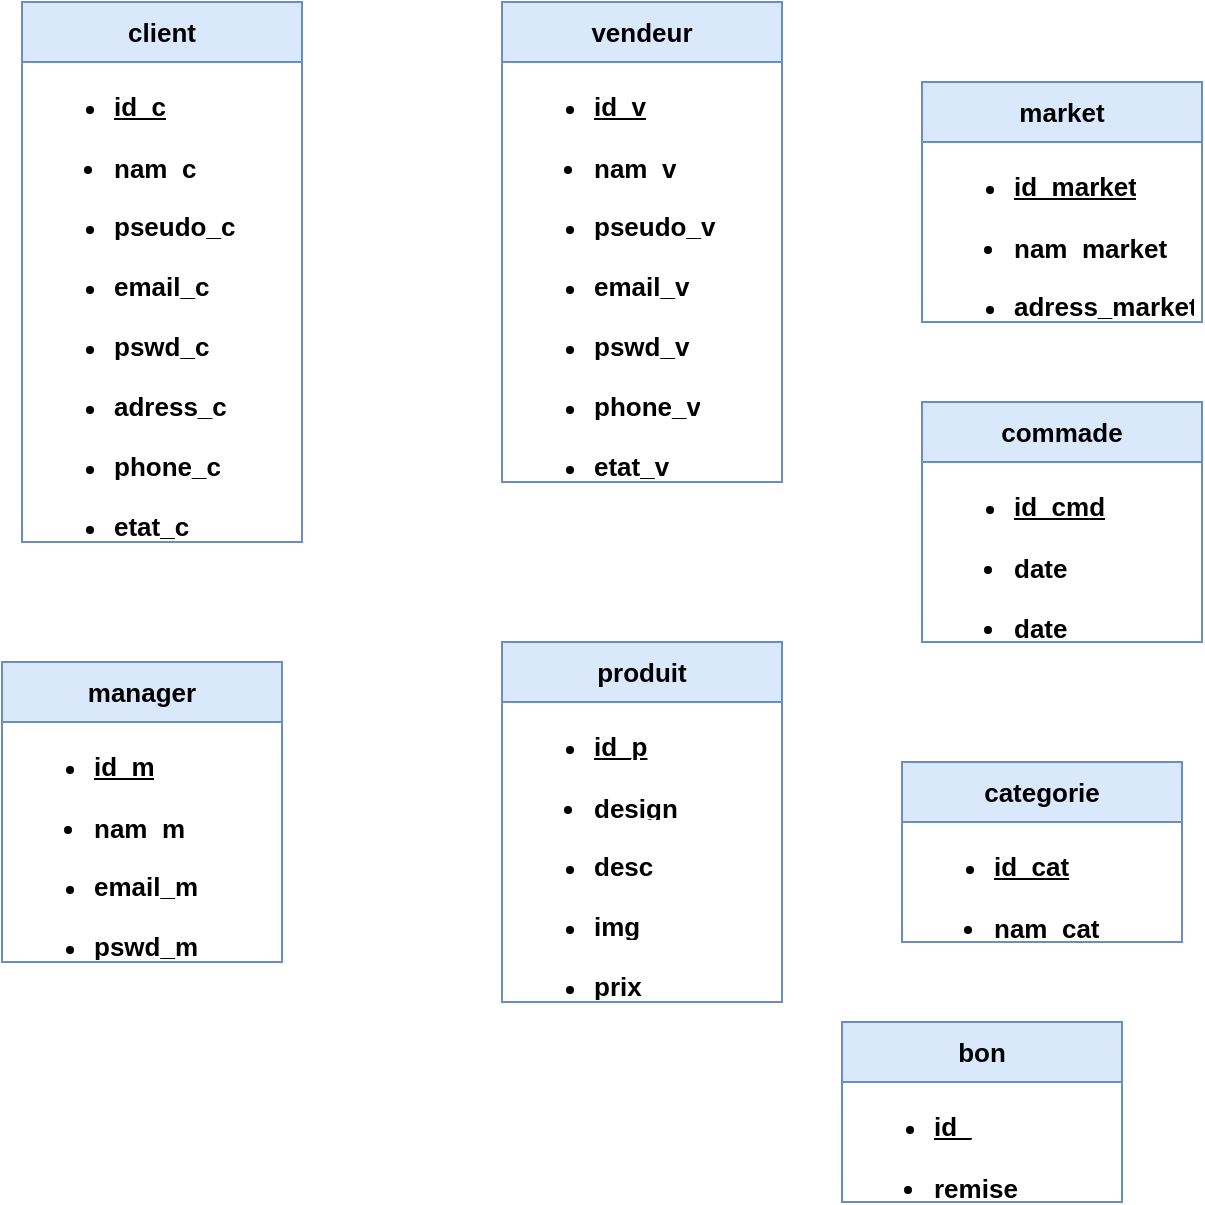 <mxfile version="21.3.5" type="github">
  <diagram id="C5RBs43oDa-KdzZeNtuy" name="Page-1">
    <mxGraphModel dx="713" dy="457" grid="1" gridSize="10" guides="1" tooltips="1" connect="1" arrows="1" fold="1" page="1" pageScale="1" pageWidth="827" pageHeight="1169" math="0" shadow="0">
      <root>
        <mxCell id="WIyWlLk6GJQsqaUBKTNV-0" />
        <mxCell id="WIyWlLk6GJQsqaUBKTNV-1" parent="WIyWlLk6GJQsqaUBKTNV-0" />
        <mxCell id="XC7p-aU6KHC_UyQ6iCTs-0" value="&lt;span style=&quot;font-size: 13px;&quot;&gt;&lt;font style=&quot;font-size: 13px;&quot;&gt;client&lt;/font&gt;&lt;/span&gt;" style="swimlane;fontStyle=1;childLayout=stackLayout;horizontal=1;startSize=30;horizontalStack=0;resizeParent=1;resizeParentMax=0;resizeLast=0;collapsible=1;marginBottom=0;whiteSpace=wrap;html=1;fillColor=#dae8fc;strokeColor=#6c8ebf;fontSize=13;" vertex="1" parent="WIyWlLk6GJQsqaUBKTNV-1">
          <mxGeometry x="50" y="150" width="140" height="270" as="geometry" />
        </mxCell>
        <mxCell id="XC7p-aU6KHC_UyQ6iCTs-1" value="&lt;ul&gt;&lt;li&gt;&lt;span style=&quot;font-size: 13px;&quot;&gt;&lt;b&gt;&lt;u&gt;id_c&lt;/u&gt;&lt;/b&gt;&lt;/span&gt;&lt;/li&gt;&lt;/ul&gt;" style="text;strokeColor=none;fillColor=none;align=left;verticalAlign=middle;spacingLeft=4;spacingRight=4;overflow=hidden;points=[[0,0.5],[1,0.5]];portConstraint=eastwest;rotatable=0;whiteSpace=wrap;html=1;" vertex="1" parent="XC7p-aU6KHC_UyQ6iCTs-0">
          <mxGeometry y="30" width="140" height="30" as="geometry" />
        </mxCell>
        <mxCell id="XC7p-aU6KHC_UyQ6iCTs-2" value="&lt;ul&gt;&lt;li&gt;nam_c&lt;/li&gt;&lt;/ul&gt;" style="text;strokeColor=none;fillColor=none;align=left;verticalAlign=middle;spacingLeft=4;spacingRight=4;overflow=hidden;points=[[0,0.5],[1,0.5]];portConstraint=eastwest;rotatable=0;whiteSpace=wrap;html=1;fontStyle=1;fontSize=13;" vertex="1" parent="XC7p-aU6KHC_UyQ6iCTs-0">
          <mxGeometry y="60" width="140" height="30" as="geometry" />
        </mxCell>
        <mxCell id="XC7p-aU6KHC_UyQ6iCTs-3" value="&lt;ul&gt;&lt;li&gt;&lt;b&gt;&lt;font style=&quot;font-size: 13px;&quot;&gt;pseudo_c&lt;/font&gt;&lt;/b&gt;&lt;/li&gt;&lt;/ul&gt;" style="text;strokeColor=none;fillColor=none;align=left;verticalAlign=middle;spacingLeft=4;spacingRight=4;overflow=hidden;points=[[0,0.5],[1,0.5]];portConstraint=eastwest;rotatable=0;whiteSpace=wrap;html=1;" vertex="1" parent="XC7p-aU6KHC_UyQ6iCTs-0">
          <mxGeometry y="90" width="140" height="30" as="geometry" />
        </mxCell>
        <mxCell id="XC7p-aU6KHC_UyQ6iCTs-4" value="&lt;ul&gt;&lt;li&gt;&lt;b&gt;&lt;font style=&quot;font-size: 13px;&quot;&gt;email_c&lt;/font&gt;&lt;/b&gt;&lt;/li&gt;&lt;/ul&gt;" style="text;strokeColor=none;fillColor=none;align=left;verticalAlign=middle;spacingLeft=4;spacingRight=4;overflow=hidden;points=[[0,0.5],[1,0.5]];portConstraint=eastwest;rotatable=0;whiteSpace=wrap;html=1;" vertex="1" parent="XC7p-aU6KHC_UyQ6iCTs-0">
          <mxGeometry y="120" width="140" height="30" as="geometry" />
        </mxCell>
        <mxCell id="XC7p-aU6KHC_UyQ6iCTs-5" value="&lt;ul&gt;&lt;li&gt;&lt;b&gt;&lt;font style=&quot;font-size: 13px;&quot;&gt;pswd_c&lt;/font&gt;&lt;/b&gt;&lt;/li&gt;&lt;/ul&gt;" style="text;strokeColor=none;fillColor=none;align=left;verticalAlign=middle;spacingLeft=4;spacingRight=4;overflow=hidden;points=[[0,0.5],[1,0.5]];portConstraint=eastwest;rotatable=0;whiteSpace=wrap;html=1;" vertex="1" parent="XC7p-aU6KHC_UyQ6iCTs-0">
          <mxGeometry y="150" width="140" height="30" as="geometry" />
        </mxCell>
        <mxCell id="XC7p-aU6KHC_UyQ6iCTs-6" value="&lt;ul&gt;&lt;li&gt;&lt;b&gt;&lt;font style=&quot;font-size: 13px;&quot;&gt;adress_c&lt;/font&gt;&lt;/b&gt;&lt;/li&gt;&lt;/ul&gt;" style="text;strokeColor=none;fillColor=none;align=left;verticalAlign=middle;spacingLeft=4;spacingRight=4;overflow=hidden;points=[[0,0.5],[1,0.5]];portConstraint=eastwest;rotatable=0;whiteSpace=wrap;html=1;" vertex="1" parent="XC7p-aU6KHC_UyQ6iCTs-0">
          <mxGeometry y="180" width="140" height="30" as="geometry" />
        </mxCell>
        <mxCell id="XC7p-aU6KHC_UyQ6iCTs-7" value="&lt;ul&gt;&lt;li&gt;&lt;span style=&quot;font-size: 13px;&quot;&gt;&lt;b&gt;phone_c&lt;/b&gt;&lt;/span&gt;&lt;/li&gt;&lt;/ul&gt;" style="text;strokeColor=none;fillColor=none;align=left;verticalAlign=middle;spacingLeft=4;spacingRight=4;overflow=hidden;points=[[0,0.5],[1,0.5]];portConstraint=eastwest;rotatable=0;whiteSpace=wrap;html=1;" vertex="1" parent="XC7p-aU6KHC_UyQ6iCTs-0">
          <mxGeometry y="210" width="140" height="30" as="geometry" />
        </mxCell>
        <mxCell id="XC7p-aU6KHC_UyQ6iCTs-8" value="&lt;ul&gt;&lt;li&gt;&lt;span style=&quot;font-size: 13px;&quot;&gt;&lt;b&gt;etat_c&lt;/b&gt;&lt;/span&gt;&lt;/li&gt;&lt;/ul&gt;" style="text;strokeColor=none;fillColor=none;align=left;verticalAlign=middle;spacingLeft=4;spacingRight=4;overflow=hidden;points=[[0,0.5],[1,0.5]];portConstraint=eastwest;rotatable=0;whiteSpace=wrap;html=1;" vertex="1" parent="XC7p-aU6KHC_UyQ6iCTs-0">
          <mxGeometry y="240" width="140" height="30" as="geometry" />
        </mxCell>
        <mxCell id="XC7p-aU6KHC_UyQ6iCTs-9" value="&lt;span style=&quot;font-size: 13px;&quot;&gt;&lt;font style=&quot;font-size: 13px;&quot;&gt;vendeur&lt;/font&gt;&lt;/span&gt;" style="swimlane;fontStyle=1;childLayout=stackLayout;horizontal=1;startSize=30;horizontalStack=0;resizeParent=1;resizeParentMax=0;resizeLast=0;collapsible=1;marginBottom=0;whiteSpace=wrap;html=1;fillColor=#dae8fc;strokeColor=#6c8ebf;fontSize=13;" vertex="1" parent="WIyWlLk6GJQsqaUBKTNV-1">
          <mxGeometry x="290" y="150" width="140" height="240" as="geometry" />
        </mxCell>
        <mxCell id="XC7p-aU6KHC_UyQ6iCTs-10" value="&lt;ul&gt;&lt;li&gt;&lt;span style=&quot;font-size: 13px;&quot;&gt;&lt;b&gt;&lt;u&gt;id_v&lt;/u&gt;&lt;/b&gt;&lt;/span&gt;&lt;/li&gt;&lt;/ul&gt;" style="text;strokeColor=none;fillColor=none;align=left;verticalAlign=middle;spacingLeft=4;spacingRight=4;overflow=hidden;points=[[0,0.5],[1,0.5]];portConstraint=eastwest;rotatable=0;whiteSpace=wrap;html=1;" vertex="1" parent="XC7p-aU6KHC_UyQ6iCTs-9">
          <mxGeometry y="30" width="140" height="30" as="geometry" />
        </mxCell>
        <mxCell id="XC7p-aU6KHC_UyQ6iCTs-11" value="&lt;ul&gt;&lt;li&gt;nam_v&lt;/li&gt;&lt;/ul&gt;" style="text;strokeColor=none;fillColor=none;align=left;verticalAlign=middle;spacingLeft=4;spacingRight=4;overflow=hidden;points=[[0,0.5],[1,0.5]];portConstraint=eastwest;rotatable=0;whiteSpace=wrap;html=1;fontStyle=1;fontSize=13;" vertex="1" parent="XC7p-aU6KHC_UyQ6iCTs-9">
          <mxGeometry y="60" width="140" height="30" as="geometry" />
        </mxCell>
        <mxCell id="XC7p-aU6KHC_UyQ6iCTs-12" value="&lt;ul&gt;&lt;li&gt;&lt;b&gt;&lt;font style=&quot;font-size: 13px;&quot;&gt;pseudo_v&lt;/font&gt;&lt;/b&gt;&lt;/li&gt;&lt;/ul&gt;" style="text;strokeColor=none;fillColor=none;align=left;verticalAlign=middle;spacingLeft=4;spacingRight=4;overflow=hidden;points=[[0,0.5],[1,0.5]];portConstraint=eastwest;rotatable=0;whiteSpace=wrap;html=1;" vertex="1" parent="XC7p-aU6KHC_UyQ6iCTs-9">
          <mxGeometry y="90" width="140" height="30" as="geometry" />
        </mxCell>
        <mxCell id="XC7p-aU6KHC_UyQ6iCTs-13" value="&lt;ul&gt;&lt;li&gt;&lt;b&gt;&lt;font style=&quot;font-size: 13px;&quot;&gt;email_v&lt;/font&gt;&lt;/b&gt;&lt;/li&gt;&lt;/ul&gt;" style="text;strokeColor=none;fillColor=none;align=left;verticalAlign=middle;spacingLeft=4;spacingRight=4;overflow=hidden;points=[[0,0.5],[1,0.5]];portConstraint=eastwest;rotatable=0;whiteSpace=wrap;html=1;" vertex="1" parent="XC7p-aU6KHC_UyQ6iCTs-9">
          <mxGeometry y="120" width="140" height="30" as="geometry" />
        </mxCell>
        <mxCell id="XC7p-aU6KHC_UyQ6iCTs-14" value="&lt;ul&gt;&lt;li&gt;&lt;b&gt;&lt;font style=&quot;font-size: 13px;&quot;&gt;pswd_v&lt;/font&gt;&lt;/b&gt;&lt;/li&gt;&lt;/ul&gt;" style="text;strokeColor=none;fillColor=none;align=left;verticalAlign=middle;spacingLeft=4;spacingRight=4;overflow=hidden;points=[[0,0.5],[1,0.5]];portConstraint=eastwest;rotatable=0;whiteSpace=wrap;html=1;" vertex="1" parent="XC7p-aU6KHC_UyQ6iCTs-9">
          <mxGeometry y="150" width="140" height="30" as="geometry" />
        </mxCell>
        <mxCell id="XC7p-aU6KHC_UyQ6iCTs-15" value="&lt;ul&gt;&lt;li&gt;&lt;span style=&quot;font-size: 13px;&quot;&gt;&lt;b&gt;phone_v&lt;/b&gt;&lt;/span&gt;&lt;/li&gt;&lt;/ul&gt;" style="text;strokeColor=none;fillColor=none;align=left;verticalAlign=middle;spacingLeft=4;spacingRight=4;overflow=hidden;points=[[0,0.5],[1,0.5]];portConstraint=eastwest;rotatable=0;whiteSpace=wrap;html=1;" vertex="1" parent="XC7p-aU6KHC_UyQ6iCTs-9">
          <mxGeometry y="180" width="140" height="30" as="geometry" />
        </mxCell>
        <mxCell id="XC7p-aU6KHC_UyQ6iCTs-16" value="&lt;ul&gt;&lt;li&gt;&lt;span style=&quot;font-size: 13px;&quot;&gt;&lt;b&gt;etat_v&lt;/b&gt;&lt;/span&gt;&lt;/li&gt;&lt;/ul&gt;" style="text;strokeColor=none;fillColor=none;align=left;verticalAlign=middle;spacingLeft=4;spacingRight=4;overflow=hidden;points=[[0,0.5],[1,0.5]];portConstraint=eastwest;rotatable=0;whiteSpace=wrap;html=1;" vertex="1" parent="XC7p-aU6KHC_UyQ6iCTs-9">
          <mxGeometry y="210" width="140" height="30" as="geometry" />
        </mxCell>
        <mxCell id="XC7p-aU6KHC_UyQ6iCTs-17" value="&lt;span style=&quot;font-size: 13px;&quot;&gt;&lt;font style=&quot;font-size: 13px;&quot;&gt;manager&lt;/font&gt;&lt;/span&gt;" style="swimlane;fontStyle=1;childLayout=stackLayout;horizontal=1;startSize=30;horizontalStack=0;resizeParent=1;resizeParentMax=0;resizeLast=0;collapsible=1;marginBottom=0;whiteSpace=wrap;html=1;fillColor=#dae8fc;strokeColor=#6c8ebf;fontSize=13;" vertex="1" parent="WIyWlLk6GJQsqaUBKTNV-1">
          <mxGeometry x="40" y="480" width="140" height="150" as="geometry" />
        </mxCell>
        <mxCell id="XC7p-aU6KHC_UyQ6iCTs-18" value="&lt;ul&gt;&lt;li&gt;&lt;span style=&quot;font-size: 13px;&quot;&gt;&lt;b&gt;&lt;u&gt;id_m&lt;/u&gt;&lt;/b&gt;&lt;/span&gt;&lt;/li&gt;&lt;/ul&gt;" style="text;strokeColor=none;fillColor=none;align=left;verticalAlign=middle;spacingLeft=4;spacingRight=4;overflow=hidden;points=[[0,0.5],[1,0.5]];portConstraint=eastwest;rotatable=0;whiteSpace=wrap;html=1;" vertex="1" parent="XC7p-aU6KHC_UyQ6iCTs-17">
          <mxGeometry y="30" width="140" height="30" as="geometry" />
        </mxCell>
        <mxCell id="XC7p-aU6KHC_UyQ6iCTs-19" value="&lt;ul&gt;&lt;li&gt;nam_m&lt;/li&gt;&lt;/ul&gt;" style="text;strokeColor=none;fillColor=none;align=left;verticalAlign=middle;spacingLeft=4;spacingRight=4;overflow=hidden;points=[[0,0.5],[1,0.5]];portConstraint=eastwest;rotatable=0;whiteSpace=wrap;html=1;fontStyle=1;fontSize=13;" vertex="1" parent="XC7p-aU6KHC_UyQ6iCTs-17">
          <mxGeometry y="60" width="140" height="30" as="geometry" />
        </mxCell>
        <mxCell id="XC7p-aU6KHC_UyQ6iCTs-20" value="&lt;ul&gt;&lt;li&gt;&lt;b&gt;&lt;font style=&quot;font-size: 13px;&quot;&gt;email_m&lt;/font&gt;&lt;/b&gt;&lt;/li&gt;&lt;/ul&gt;" style="text;strokeColor=none;fillColor=none;align=left;verticalAlign=middle;spacingLeft=4;spacingRight=4;overflow=hidden;points=[[0,0.5],[1,0.5]];portConstraint=eastwest;rotatable=0;whiteSpace=wrap;html=1;" vertex="1" parent="XC7p-aU6KHC_UyQ6iCTs-17">
          <mxGeometry y="90" width="140" height="30" as="geometry" />
        </mxCell>
        <mxCell id="XC7p-aU6KHC_UyQ6iCTs-21" value="&lt;ul&gt;&lt;li&gt;&lt;b&gt;&lt;font style=&quot;font-size: 13px;&quot;&gt;pswd_m&lt;/font&gt;&lt;/b&gt;&lt;/li&gt;&lt;/ul&gt;" style="text;strokeColor=none;fillColor=none;align=left;verticalAlign=middle;spacingLeft=4;spacingRight=4;overflow=hidden;points=[[0,0.5],[1,0.5]];portConstraint=eastwest;rotatable=0;whiteSpace=wrap;html=1;" vertex="1" parent="XC7p-aU6KHC_UyQ6iCTs-17">
          <mxGeometry y="120" width="140" height="30" as="geometry" />
        </mxCell>
        <mxCell id="XC7p-aU6KHC_UyQ6iCTs-22" value="&lt;span style=&quot;font-size: 13px;&quot;&gt;&lt;font style=&quot;font-size: 13px;&quot;&gt;market&lt;/font&gt;&lt;/span&gt;" style="swimlane;fontStyle=1;childLayout=stackLayout;horizontal=1;startSize=30;horizontalStack=0;resizeParent=1;resizeParentMax=0;resizeLast=0;collapsible=1;marginBottom=0;whiteSpace=wrap;html=1;fillColor=#dae8fc;strokeColor=#6c8ebf;fontSize=13;" vertex="1" parent="WIyWlLk6GJQsqaUBKTNV-1">
          <mxGeometry x="500" y="190" width="140" height="120" as="geometry" />
        </mxCell>
        <mxCell id="XC7p-aU6KHC_UyQ6iCTs-23" value="&lt;ul&gt;&lt;li&gt;&lt;span style=&quot;font-size: 13px;&quot;&gt;&lt;b&gt;&lt;u&gt;id_market&lt;/u&gt;&lt;/b&gt;&lt;/span&gt;&lt;/li&gt;&lt;/ul&gt;" style="text;strokeColor=none;fillColor=none;align=left;verticalAlign=middle;spacingLeft=4;spacingRight=4;overflow=hidden;points=[[0,0.5],[1,0.5]];portConstraint=eastwest;rotatable=0;whiteSpace=wrap;html=1;" vertex="1" parent="XC7p-aU6KHC_UyQ6iCTs-22">
          <mxGeometry y="30" width="140" height="30" as="geometry" />
        </mxCell>
        <mxCell id="XC7p-aU6KHC_UyQ6iCTs-24" value="&lt;ul&gt;&lt;li&gt;nam_market&lt;/li&gt;&lt;/ul&gt;" style="text;strokeColor=none;fillColor=none;align=left;verticalAlign=middle;spacingLeft=4;spacingRight=4;overflow=hidden;points=[[0,0.5],[1,0.5]];portConstraint=eastwest;rotatable=0;whiteSpace=wrap;html=1;fontStyle=1;fontSize=13;" vertex="1" parent="XC7p-aU6KHC_UyQ6iCTs-22">
          <mxGeometry y="60" width="140" height="30" as="geometry" />
        </mxCell>
        <mxCell id="XC7p-aU6KHC_UyQ6iCTs-25" value="&lt;ul&gt;&lt;li&gt;&lt;b&gt;&lt;font style=&quot;font-size: 13px;&quot;&gt;adress_market&lt;/font&gt;&lt;/b&gt;&lt;/li&gt;&lt;/ul&gt;" style="text;strokeColor=none;fillColor=none;align=left;verticalAlign=middle;spacingLeft=4;spacingRight=4;overflow=hidden;points=[[0,0.5],[1,0.5]];portConstraint=eastwest;rotatable=0;whiteSpace=wrap;html=1;" vertex="1" parent="XC7p-aU6KHC_UyQ6iCTs-22">
          <mxGeometry y="90" width="140" height="30" as="geometry" />
        </mxCell>
        <mxCell id="XC7p-aU6KHC_UyQ6iCTs-26" value="&lt;span style=&quot;font-size: 13px;&quot;&gt;&lt;font style=&quot;font-size: 13px;&quot;&gt;commade&lt;/font&gt;&lt;/span&gt;" style="swimlane;fontStyle=1;childLayout=stackLayout;horizontal=1;startSize=30;horizontalStack=0;resizeParent=1;resizeParentMax=0;resizeLast=0;collapsible=1;marginBottom=0;whiteSpace=wrap;html=1;fillColor=#dae8fc;strokeColor=#6c8ebf;fontSize=13;" vertex="1" parent="WIyWlLk6GJQsqaUBKTNV-1">
          <mxGeometry x="500" y="350" width="140" height="120" as="geometry" />
        </mxCell>
        <mxCell id="XC7p-aU6KHC_UyQ6iCTs-27" value="&lt;ul&gt;&lt;li&gt;&lt;span style=&quot;font-size: 13px;&quot;&gt;&lt;b&gt;&lt;u&gt;id_cmd&lt;/u&gt;&lt;/b&gt;&lt;/span&gt;&lt;/li&gt;&lt;/ul&gt;" style="text;strokeColor=none;fillColor=none;align=left;verticalAlign=middle;spacingLeft=4;spacingRight=4;overflow=hidden;points=[[0,0.5],[1,0.5]];portConstraint=eastwest;rotatable=0;whiteSpace=wrap;html=1;" vertex="1" parent="XC7p-aU6KHC_UyQ6iCTs-26">
          <mxGeometry y="30" width="140" height="30" as="geometry" />
        </mxCell>
        <mxCell id="XC7p-aU6KHC_UyQ6iCTs-28" value="&lt;ul&gt;&lt;li&gt;date&lt;/li&gt;&lt;/ul&gt;" style="text;strokeColor=none;fillColor=none;align=left;verticalAlign=middle;spacingLeft=4;spacingRight=4;overflow=hidden;points=[[0,0.5],[1,0.5]];portConstraint=eastwest;rotatable=0;whiteSpace=wrap;html=1;fontStyle=1;fontSize=13;" vertex="1" parent="XC7p-aU6KHC_UyQ6iCTs-26">
          <mxGeometry y="60" width="140" height="30" as="geometry" />
        </mxCell>
        <mxCell id="XC7p-aU6KHC_UyQ6iCTs-29" value="&lt;ul&gt;&lt;li&gt;date&lt;/li&gt;&lt;/ul&gt;" style="text;strokeColor=none;fillColor=none;align=left;verticalAlign=middle;spacingLeft=4;spacingRight=4;overflow=hidden;points=[[0,0.5],[1,0.5]];portConstraint=eastwest;rotatable=0;whiteSpace=wrap;html=1;fontStyle=1;fontSize=13;" vertex="1" parent="XC7p-aU6KHC_UyQ6iCTs-26">
          <mxGeometry y="90" width="140" height="30" as="geometry" />
        </mxCell>
        <mxCell id="XC7p-aU6KHC_UyQ6iCTs-30" value="&lt;span style=&quot;font-size: 13px;&quot;&gt;&lt;font style=&quot;font-size: 13px;&quot;&gt;produit&lt;/font&gt;&lt;/span&gt;" style="swimlane;fontStyle=1;childLayout=stackLayout;horizontal=1;startSize=30;horizontalStack=0;resizeParent=1;resizeParentMax=0;resizeLast=0;collapsible=1;marginBottom=0;whiteSpace=wrap;html=1;fillColor=#dae8fc;strokeColor=#6c8ebf;fontSize=13;" vertex="1" parent="WIyWlLk6GJQsqaUBKTNV-1">
          <mxGeometry x="290" y="470" width="140" height="180" as="geometry" />
        </mxCell>
        <mxCell id="XC7p-aU6KHC_UyQ6iCTs-31" value="&lt;ul&gt;&lt;li&gt;&lt;span style=&quot;font-size: 13px;&quot;&gt;&lt;b&gt;&lt;u&gt;id_p&lt;/u&gt;&lt;/b&gt;&lt;/span&gt;&lt;/li&gt;&lt;/ul&gt;" style="text;strokeColor=none;fillColor=none;align=left;verticalAlign=middle;spacingLeft=4;spacingRight=4;overflow=hidden;points=[[0,0.5],[1,0.5]];portConstraint=eastwest;rotatable=0;whiteSpace=wrap;html=1;" vertex="1" parent="XC7p-aU6KHC_UyQ6iCTs-30">
          <mxGeometry y="30" width="140" height="30" as="geometry" />
        </mxCell>
        <mxCell id="XC7p-aU6KHC_UyQ6iCTs-32" value="&lt;ul&gt;&lt;li&gt;design&lt;/li&gt;&lt;/ul&gt;" style="text;strokeColor=none;fillColor=none;align=left;verticalAlign=middle;spacingLeft=4;spacingRight=4;overflow=hidden;points=[[0,0.5],[1,0.5]];portConstraint=eastwest;rotatable=0;whiteSpace=wrap;html=1;fontStyle=1;fontSize=13;" vertex="1" parent="XC7p-aU6KHC_UyQ6iCTs-30">
          <mxGeometry y="60" width="140" height="30" as="geometry" />
        </mxCell>
        <mxCell id="XC7p-aU6KHC_UyQ6iCTs-33" value="&lt;ul&gt;&lt;li&gt;&lt;b&gt;&lt;font style=&quot;font-size: 13px;&quot;&gt;desc&lt;/font&gt;&lt;/b&gt;&lt;/li&gt;&lt;/ul&gt;" style="text;strokeColor=none;fillColor=none;align=left;verticalAlign=middle;spacingLeft=4;spacingRight=4;overflow=hidden;points=[[0,0.5],[1,0.5]];portConstraint=eastwest;rotatable=0;whiteSpace=wrap;html=1;" vertex="1" parent="XC7p-aU6KHC_UyQ6iCTs-30">
          <mxGeometry y="90" width="140" height="30" as="geometry" />
        </mxCell>
        <mxCell id="XC7p-aU6KHC_UyQ6iCTs-34" value="&lt;ul&gt;&lt;li&gt;&lt;b&gt;&lt;font style=&quot;font-size: 13px;&quot;&gt;img&lt;/font&gt;&lt;/b&gt;&lt;/li&gt;&lt;/ul&gt;" style="text;strokeColor=none;fillColor=none;align=left;verticalAlign=middle;spacingLeft=4;spacingRight=4;overflow=hidden;points=[[0,0.5],[1,0.5]];portConstraint=eastwest;rotatable=0;whiteSpace=wrap;html=1;" vertex="1" parent="XC7p-aU6KHC_UyQ6iCTs-30">
          <mxGeometry y="120" width="140" height="30" as="geometry" />
        </mxCell>
        <mxCell id="XC7p-aU6KHC_UyQ6iCTs-35" value="&lt;ul&gt;&lt;li&gt;&lt;b&gt;&lt;font style=&quot;font-size: 13px;&quot;&gt;prix&lt;/font&gt;&lt;/b&gt;&lt;/li&gt;&lt;/ul&gt;" style="text;strokeColor=none;fillColor=none;align=left;verticalAlign=middle;spacingLeft=4;spacingRight=4;overflow=hidden;points=[[0,0.5],[1,0.5]];portConstraint=eastwest;rotatable=0;whiteSpace=wrap;html=1;" vertex="1" parent="XC7p-aU6KHC_UyQ6iCTs-30">
          <mxGeometry y="150" width="140" height="30" as="geometry" />
        </mxCell>
        <mxCell id="XC7p-aU6KHC_UyQ6iCTs-36" value="&lt;span style=&quot;font-size: 13px;&quot;&gt;&lt;font style=&quot;font-size: 13px;&quot;&gt;categorie&lt;/font&gt;&lt;/span&gt;" style="swimlane;fontStyle=1;childLayout=stackLayout;horizontal=1;startSize=30;horizontalStack=0;resizeParent=1;resizeParentMax=0;resizeLast=0;collapsible=1;marginBottom=0;whiteSpace=wrap;html=1;fillColor=#dae8fc;strokeColor=#6c8ebf;fontSize=13;" vertex="1" parent="WIyWlLk6GJQsqaUBKTNV-1">
          <mxGeometry x="490" y="530" width="140" height="90" as="geometry" />
        </mxCell>
        <mxCell id="XC7p-aU6KHC_UyQ6iCTs-37" value="&lt;ul&gt;&lt;li&gt;&lt;span style=&quot;font-size: 13px;&quot;&gt;&lt;b&gt;&lt;u&gt;id_cat&lt;/u&gt;&lt;/b&gt;&lt;/span&gt;&lt;/li&gt;&lt;/ul&gt;" style="text;strokeColor=none;fillColor=none;align=left;verticalAlign=middle;spacingLeft=4;spacingRight=4;overflow=hidden;points=[[0,0.5],[1,0.5]];portConstraint=eastwest;rotatable=0;whiteSpace=wrap;html=1;" vertex="1" parent="XC7p-aU6KHC_UyQ6iCTs-36">
          <mxGeometry y="30" width="140" height="30" as="geometry" />
        </mxCell>
        <mxCell id="XC7p-aU6KHC_UyQ6iCTs-38" value="&lt;ul&gt;&lt;li&gt;nam_cat&lt;/li&gt;&lt;/ul&gt;" style="text;strokeColor=none;fillColor=none;align=left;verticalAlign=middle;spacingLeft=4;spacingRight=4;overflow=hidden;points=[[0,0.5],[1,0.5]];portConstraint=eastwest;rotatable=0;whiteSpace=wrap;html=1;fontStyle=1;fontSize=13;" vertex="1" parent="XC7p-aU6KHC_UyQ6iCTs-36">
          <mxGeometry y="60" width="140" height="30" as="geometry" />
        </mxCell>
        <mxCell id="XC7p-aU6KHC_UyQ6iCTs-39" value="&lt;span style=&quot;font-size: 13px;&quot;&gt;&lt;font style=&quot;font-size: 13px;&quot;&gt;bon&lt;/font&gt;&lt;/span&gt;" style="swimlane;fontStyle=1;childLayout=stackLayout;horizontal=1;startSize=30;horizontalStack=0;resizeParent=1;resizeParentMax=0;resizeLast=0;collapsible=1;marginBottom=0;whiteSpace=wrap;html=1;fillColor=#dae8fc;strokeColor=#6c8ebf;fontSize=13;" vertex="1" parent="WIyWlLk6GJQsqaUBKTNV-1">
          <mxGeometry x="460" y="660" width="140" height="90" as="geometry" />
        </mxCell>
        <mxCell id="XC7p-aU6KHC_UyQ6iCTs-40" value="&lt;ul&gt;&lt;li&gt;&lt;span style=&quot;font-size: 13px;&quot;&gt;&lt;b&gt;&lt;u&gt;id_&lt;/u&gt;&lt;/b&gt;&lt;/span&gt;&lt;/li&gt;&lt;/ul&gt;" style="text;strokeColor=none;fillColor=none;align=left;verticalAlign=middle;spacingLeft=4;spacingRight=4;overflow=hidden;points=[[0,0.5],[1,0.5]];portConstraint=eastwest;rotatable=0;whiteSpace=wrap;html=1;" vertex="1" parent="XC7p-aU6KHC_UyQ6iCTs-39">
          <mxGeometry y="30" width="140" height="30" as="geometry" />
        </mxCell>
        <mxCell id="XC7p-aU6KHC_UyQ6iCTs-41" value="&lt;ul&gt;&lt;li&gt;remise&lt;/li&gt;&lt;/ul&gt;" style="text;strokeColor=none;fillColor=none;align=left;verticalAlign=middle;spacingLeft=4;spacingRight=4;overflow=hidden;points=[[0,0.5],[1,0.5]];portConstraint=eastwest;rotatable=0;whiteSpace=wrap;html=1;fontStyle=1;fontSize=13;" vertex="1" parent="XC7p-aU6KHC_UyQ6iCTs-39">
          <mxGeometry y="60" width="140" height="30" as="geometry" />
        </mxCell>
      </root>
    </mxGraphModel>
  </diagram>
</mxfile>
